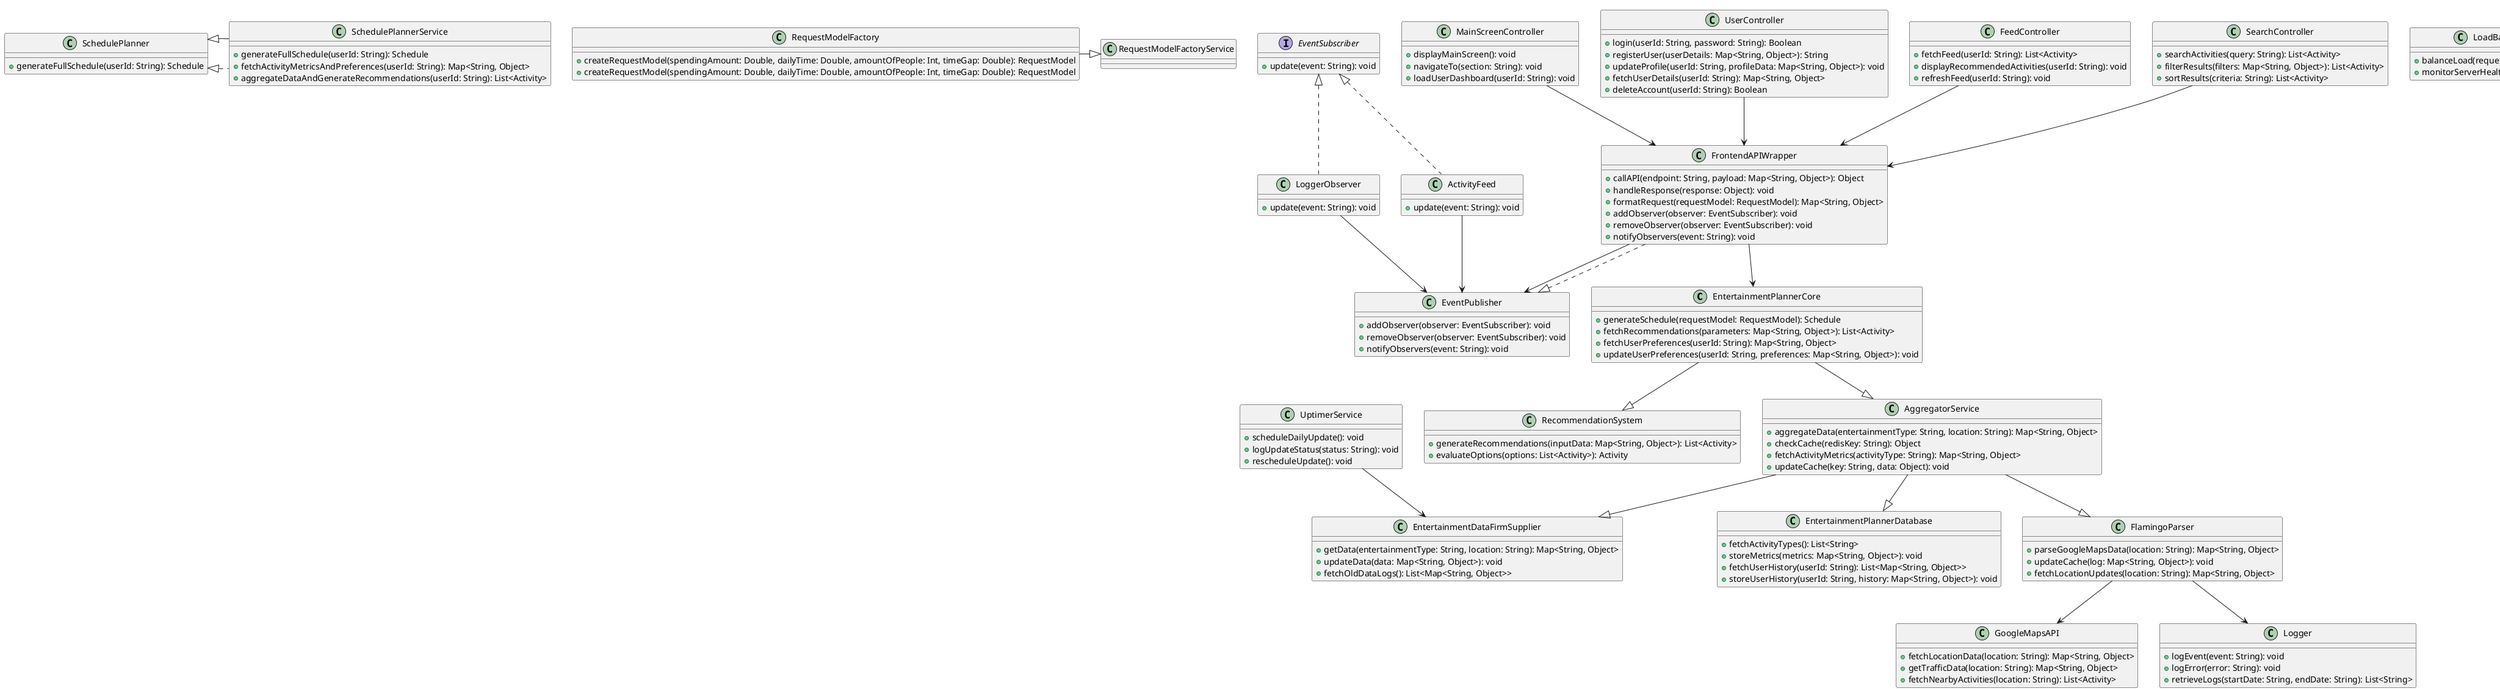 @startuml

top to bottom direction

class EntertainmentPlannerCore {
    +generateSchedule(requestModel: RequestModel): Schedule
    +fetchRecommendations(parameters: Map<String, Object>): List<Activity>
    +fetchUserPreferences(userId: String): Map<String, Object>
    +updateUserPreferences(userId: String, preferences: Map<String, Object>): void
}

class RecommendationSystem {
    +generateRecommendations(inputData: Map<String, Object>): List<Activity>
    +evaluateOptions(options: List<Activity>): Activity
}

class AggregatorService {
    +aggregateData(entertainmentType: String, location: String): Map<String, Object>
    +checkCache(redisKey: String): Object
    +fetchActivityMetrics(activityType: String): Map<String, Object>
    +updateCache(key: String, data: Object): void
}

class EntertainmentDataFirmSupplier {
    +getData(entertainmentType: String, location: String): Map<String, Object>
    +updateData(data: Map<String, Object>): void
    +fetchOldDataLogs(): List<Map<String, Object>>
}

class EntertainmentPlannerDatabase {
    +fetchActivityTypes(): List<String>
    +storeMetrics(metrics: Map<String, Object>): void
    +fetchUserHistory(userId: String): List<Map<String, Object>>
    +storeUserHistory(userId: String, history: Map<String, Object>): void
}

class FlamingoParser {
    +parseGoogleMapsData(location: String): Map<String, Object>
    +updateCache(log: Map<String, Object>): void
    +fetchLocationUpdates(location: String): Map<String, Object>
}

class FrontendAPIWrapper {
    +callAPI(endpoint: String, payload: Map<String, Object>): Object
    +handleResponse(response: Object): void
    +formatRequest(requestModel: RequestModel): Map<String, Object>
}

class UptimerService {
    +scheduleDailyUpdate(): void
    +logUpdateStatus(status: String): void
    +rescheduleUpdate(): void
}

class LoadBalancer {
    +balanceLoad(request: Object): String
    +monitorServerHealth(): List<String>
}

class RequestModel {
    +spendingAmount: Double
    +dailyTime: Double
    +amountOfPeople: Int
    +timeGap: Double
    +validateRequest(): Boolean
    +generateRequestId(): String
}

class Activity {
    +type: String
    +location: String
    +duration: Double
    +cost: Double
    +metrics: Map<String, Object>
    +fetchDetails(): Map<String, Object>
    +compare(activity: Activity): Int
}

class Schedule {
    +activities: List<Activity>
    +timeSlots: Map<String, Double>
    +addActivity(activity: Activity): void
    +optimizeSchedule(): Schedule
    +calculateTotalCost(): Double
    +generateSummary(): String
}

class User {
    +userId: String
    +preferences: Map<String, Object>
    +location: String
    +updatePreferences(preferences: Map<String, Object>): void
    +fetchActivityHistory(): List<Activity>
    +addToHistory(activity: Activity): void
}

class GoogleMapsAPI {
    +fetchLocationData(location: String): Map<String, Object>
    +getTrafficData(location: String): Map<String, Object>
    +fetchNearbyActivities(location: String): List<Activity>
}

class Logger {
    +logEvent(event: String): void
    +logError(error: String): void
    +retrieveLogs(startDate: String, endDate: String): List<String>
}

class MainScreenController {
    +displayMainScreen(): void
    +navigateTo(section: String): void
    +loadUserDashboard(userId: String): void
}

class UserController {
    +login(userId: String, password: String): Boolean
    +registerUser(userDetails: Map<String, Object>): String
    +updateProfile(userId: String, profileData: Map<String, Object>): void
    +fetchUserDetails(userId: String): Map<String, Object>
    +deleteAccount(userId: String): Boolean
}

class FeedController {
    +fetchFeed(userId: String): List<Activity>
    +displayRecommendedActivities(userId: String): void
    +refreshFeed(userId: String): void
}

class SearchController {
    +searchActivities(query: String): List<Activity>
    +filterResults(filters: Map<String, Object>): List<Activity>
    +sortResults(criteria: String): List<Activity>
}

' Patterns Implementation


class RequestModelFactory {
    +createRequestModel(spendingAmount: Double, dailyTime: Double, amountOfPeople: Int, timeGap: Double): RequestModel
    +createRequestModel(spendingAmount: Double, dailyTime: Double, amountOfPeople: Int, timeGap: Double): RequestModel
}

interface EventSubscriber {
    +update(event: String): void
}

class LoggerObserver implements EventSubscriber {
    +update(event: String): void
}

class ActivityFeed implements EventSubscriber {
    +update(event: String): void
}

class EventPublisher {
    +addObserver(observer: EventSubscriber): void
    +removeObserver(observer: EventSubscriber): void
    +notifyObservers(event: String): void
}

class FrontendAPIWrapper implements EventPublisher {
    +addObserver(observer: EventSubscriber): void
    +removeObserver(observer: EventSubscriber): void
    +notifyObservers(event: String): void
}

class SchedulePlanner {
    +generateFullSchedule(userId: String): Schedule
}

class SchedulePlannerService implements SchedulePlanner {
    +generateFullSchedule(userId: String): Schedule
    +fetchActivityMetricsAndPreferences(userId: String): Map<String, Object>
    +aggregateDataAndGenerateRecommendations(userId: String): List<Activity>
}

RequestModelFactory -|> RequestModelFactoryService
LoggerObserver --> EventPublisher
ActivityFeed --> EventPublisher
FrontendAPIWrapper --> EventPublisher
SchedulePlannerService -|> SchedulePlanner

EntertainmentPlannerCore --|> RecommendationSystem
EntertainmentPlannerCore --|> AggregatorService
AggregatorService --|> EntertainmentDataFirmSupplier
AggregatorService --|> EntertainmentPlannerDatabase
AggregatorService --|> FlamingoParser
FrontendAPIWrapper --> EntertainmentPlannerCore
UptimerService --> EntertainmentDataFirmSupplier
FlamingoParser --> GoogleMapsAPI
FlamingoParser --> Logger
Schedule --> Activity
RequestModel --> User
MainScreenController --> FrontendAPIWrapper
UserController --> FrontendAPIWrapper
FeedController --> FrontendAPIWrapper
SearchController --> FrontendAPIWrapper

@enduml

